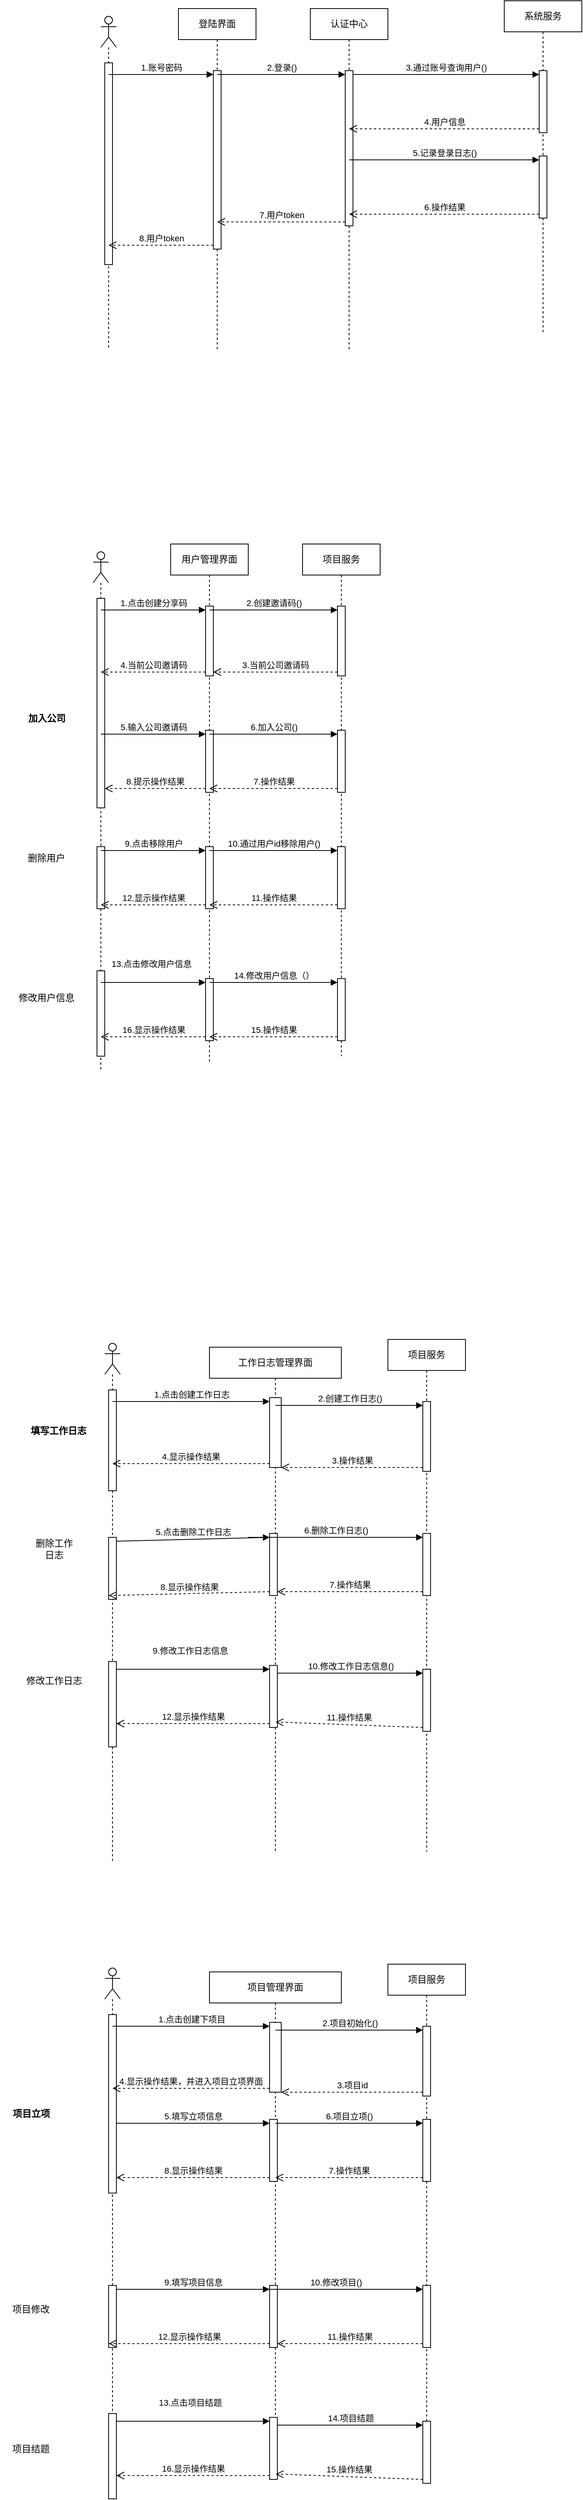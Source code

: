 <mxfile version="24.3.1" type="github">
  <diagram name="第 1 页" id="hWm7bn4nWK7PqsiItRpV">
    <mxGraphModel dx="1297" dy="517" grid="1" gridSize="10" guides="1" tooltips="1" connect="1" arrows="1" fold="1" page="1" pageScale="1" pageWidth="827" pageHeight="1169" math="0" shadow="0">
      <root>
        <mxCell id="0" />
        <mxCell id="1" parent="0" />
        <mxCell id="iL1GLhRfAzY-OjbQRfXD-1" value="" style="shape=umlLifeline;perimeter=lifelinePerimeter;whiteSpace=wrap;html=1;container=1;dropTarget=0;collapsible=0;recursiveResize=0;outlineConnect=0;portConstraint=eastwest;newEdgeStyle={&quot;curved&quot;:0,&quot;rounded&quot;:0};participant=umlActor;" vertex="1" parent="1">
          <mxGeometry x="60" y="120" width="20" height="430" as="geometry" />
        </mxCell>
        <mxCell id="iL1GLhRfAzY-OjbQRfXD-6" value="" style="html=1;points=[[0,0,0,0,5],[0,1,0,0,-5],[1,0,0,0,5],[1,1,0,0,-5]];perimeter=orthogonalPerimeter;outlineConnect=0;targetShapes=umlLifeline;portConstraint=eastwest;newEdgeStyle={&quot;curved&quot;:0,&quot;rounded&quot;:0};" vertex="1" parent="iL1GLhRfAzY-OjbQRfXD-1">
          <mxGeometry x="5" y="60" width="10" height="260" as="geometry" />
        </mxCell>
        <mxCell id="iL1GLhRfAzY-OjbQRfXD-4" value="认证中心" style="shape=umlLifeline;perimeter=lifelinePerimeter;whiteSpace=wrap;html=1;container=1;dropTarget=0;collapsible=0;recursiveResize=0;outlineConnect=0;portConstraint=eastwest;newEdgeStyle={&quot;curved&quot;:0,&quot;rounded&quot;:0};" vertex="1" parent="1">
          <mxGeometry x="330" y="110" width="100" height="440" as="geometry" />
        </mxCell>
        <mxCell id="iL1GLhRfAzY-OjbQRfXD-17" value="" style="html=1;points=[[0,0,0,0,5],[0,1,0,0,-5],[1,0,0,0,5],[1,1,0,0,-5]];perimeter=orthogonalPerimeter;outlineConnect=0;targetShapes=umlLifeline;portConstraint=eastwest;newEdgeStyle={&quot;curved&quot;:0,&quot;rounded&quot;:0};" vertex="1" parent="iL1GLhRfAzY-OjbQRfXD-4">
          <mxGeometry x="45" y="80" width="10" height="200" as="geometry" />
        </mxCell>
        <mxCell id="iL1GLhRfAzY-OjbQRfXD-5" value="系统服务" style="shape=umlLifeline;perimeter=lifelinePerimeter;whiteSpace=wrap;html=1;container=1;dropTarget=0;collapsible=0;recursiveResize=0;outlineConnect=0;portConstraint=eastwest;newEdgeStyle={&quot;curved&quot;:0,&quot;rounded&quot;:0};" vertex="1" parent="1">
          <mxGeometry x="580" y="100" width="100" height="430" as="geometry" />
        </mxCell>
        <mxCell id="iL1GLhRfAzY-OjbQRfXD-10" value="" style="html=1;points=[[0,0,0,0,5],[0,1,0,0,-5],[1,0,0,0,5],[1,1,0,0,-5]];perimeter=orthogonalPerimeter;outlineConnect=0;targetShapes=umlLifeline;portConstraint=eastwest;newEdgeStyle={&quot;curved&quot;:0,&quot;rounded&quot;:0};" vertex="1" parent="iL1GLhRfAzY-OjbQRfXD-5">
          <mxGeometry x="45" y="90" width="10" height="80" as="geometry" />
        </mxCell>
        <mxCell id="iL1GLhRfAzY-OjbQRfXD-20" value="" style="html=1;points=[[0,0,0,0,5],[0,1,0,0,-5],[1,0,0,0,5],[1,1,0,0,-5]];perimeter=orthogonalPerimeter;outlineConnect=0;targetShapes=umlLifeline;portConstraint=eastwest;newEdgeStyle={&quot;curved&quot;:0,&quot;rounded&quot;:0};" vertex="1" parent="iL1GLhRfAzY-OjbQRfXD-5">
          <mxGeometry x="45" y="200" width="10" height="80" as="geometry" />
        </mxCell>
        <mxCell id="iL1GLhRfAzY-OjbQRfXD-11" value="3.通过账号查询用户()" style="html=1;verticalAlign=bottom;endArrow=block;curved=0;rounded=0;entryX=0;entryY=0;entryDx=0;entryDy=5;" edge="1" target="iL1GLhRfAzY-OjbQRfXD-10" parent="1">
          <mxGeometry relative="1" as="geometry">
            <mxPoint x="385" y="195" as="sourcePoint" />
          </mxGeometry>
        </mxCell>
        <mxCell id="iL1GLhRfAzY-OjbQRfXD-12" value="4.用户信息" style="html=1;verticalAlign=bottom;endArrow=open;dashed=1;endSize=8;curved=0;rounded=0;exitX=0;exitY=1;exitDx=0;exitDy=-5;" edge="1" source="iL1GLhRfAzY-OjbQRfXD-10" parent="1" target="iL1GLhRfAzY-OjbQRfXD-4">
          <mxGeometry relative="1" as="geometry">
            <mxPoint x="555" y="255" as="targetPoint" />
          </mxGeometry>
        </mxCell>
        <mxCell id="iL1GLhRfAzY-OjbQRfXD-13" value="登陆界面" style="shape=umlLifeline;perimeter=lifelinePerimeter;whiteSpace=wrap;html=1;container=1;dropTarget=0;collapsible=0;recursiveResize=0;outlineConnect=0;portConstraint=eastwest;newEdgeStyle={&quot;curved&quot;:0,&quot;rounded&quot;:0};" vertex="1" parent="1">
          <mxGeometry x="160" y="110" width="100" height="440" as="geometry" />
        </mxCell>
        <mxCell id="iL1GLhRfAzY-OjbQRfXD-14" value="" style="html=1;points=[[0,0,0,0,5],[0,1,0,0,-5],[1,0,0,0,5],[1,1,0,0,-5]];perimeter=orthogonalPerimeter;outlineConnect=0;targetShapes=umlLifeline;portConstraint=eastwest;newEdgeStyle={&quot;curved&quot;:0,&quot;rounded&quot;:0};" vertex="1" parent="iL1GLhRfAzY-OjbQRfXD-13">
          <mxGeometry x="45" y="80" width="10" height="230" as="geometry" />
        </mxCell>
        <mxCell id="iL1GLhRfAzY-OjbQRfXD-15" value="1.账号密码" style="html=1;verticalAlign=bottom;endArrow=block;curved=0;rounded=0;entryX=0;entryY=0;entryDx=0;entryDy=5;" edge="1" target="iL1GLhRfAzY-OjbQRfXD-14" parent="1" source="iL1GLhRfAzY-OjbQRfXD-1">
          <mxGeometry relative="1" as="geometry">
            <mxPoint x="135" y="195" as="sourcePoint" />
          </mxGeometry>
        </mxCell>
        <mxCell id="iL1GLhRfAzY-OjbQRfXD-16" value="8.用户token" style="html=1;verticalAlign=bottom;endArrow=open;dashed=1;endSize=8;curved=0;rounded=0;exitX=0;exitY=1;exitDx=0;exitDy=-5;" edge="1" source="iL1GLhRfAzY-OjbQRfXD-14" parent="1" target="iL1GLhRfAzY-OjbQRfXD-1">
          <mxGeometry relative="1" as="geometry">
            <mxPoint x="135" y="265" as="targetPoint" />
          </mxGeometry>
        </mxCell>
        <mxCell id="iL1GLhRfAzY-OjbQRfXD-18" value="2.登录()" style="html=1;verticalAlign=bottom;endArrow=block;curved=0;rounded=0;entryX=0;entryY=0;entryDx=0;entryDy=5;" edge="1" target="iL1GLhRfAzY-OjbQRfXD-17" parent="1" source="iL1GLhRfAzY-OjbQRfXD-13">
          <mxGeometry x="0.003" relative="1" as="geometry">
            <mxPoint x="305" y="195" as="sourcePoint" />
            <mxPoint as="offset" />
          </mxGeometry>
        </mxCell>
        <mxCell id="iL1GLhRfAzY-OjbQRfXD-19" value="7.用户token" style="html=1;verticalAlign=bottom;endArrow=open;dashed=1;endSize=8;curved=0;rounded=0;exitX=0;exitY=1;exitDx=0;exitDy=-5;" edge="1" source="iL1GLhRfAzY-OjbQRfXD-17" parent="1" target="iL1GLhRfAzY-OjbQRfXD-13">
          <mxGeometry relative="1" as="geometry">
            <mxPoint x="305" y="265" as="targetPoint" />
          </mxGeometry>
        </mxCell>
        <mxCell id="iL1GLhRfAzY-OjbQRfXD-21" value="5.记录登录日志()" style="html=1;verticalAlign=bottom;endArrow=block;curved=0;rounded=0;entryX=0;entryY=0;entryDx=0;entryDy=5;" edge="1" target="iL1GLhRfAzY-OjbQRfXD-20" parent="1" source="iL1GLhRfAzY-OjbQRfXD-4">
          <mxGeometry relative="1" as="geometry">
            <mxPoint x="555" y="305" as="sourcePoint" />
          </mxGeometry>
        </mxCell>
        <mxCell id="iL1GLhRfAzY-OjbQRfXD-22" value="6.操作结果" style="html=1;verticalAlign=bottom;endArrow=open;dashed=1;endSize=8;curved=0;rounded=0;exitX=0;exitY=1;exitDx=0;exitDy=-5;" edge="1" source="iL1GLhRfAzY-OjbQRfXD-20" parent="1" target="iL1GLhRfAzY-OjbQRfXD-4">
          <mxGeometry relative="1" as="geometry">
            <mxPoint x="555" y="375" as="targetPoint" />
          </mxGeometry>
        </mxCell>
        <mxCell id="iL1GLhRfAzY-OjbQRfXD-23" value="" style="shape=umlLifeline;perimeter=lifelinePerimeter;whiteSpace=wrap;html=1;container=1;dropTarget=0;collapsible=0;recursiveResize=0;outlineConnect=0;portConstraint=eastwest;newEdgeStyle={&quot;curved&quot;:0,&quot;rounded&quot;:0};participant=umlActor;" vertex="1" parent="1">
          <mxGeometry x="50" y="810" width="20" height="670" as="geometry" />
        </mxCell>
        <mxCell id="iL1GLhRfAzY-OjbQRfXD-24" value="" style="html=1;points=[[0,0,0,0,5],[0,1,0,0,-5],[1,0,0,0,5],[1,1,0,0,-5]];perimeter=orthogonalPerimeter;outlineConnect=0;targetShapes=umlLifeline;portConstraint=eastwest;newEdgeStyle={&quot;curved&quot;:0,&quot;rounded&quot;:0};" vertex="1" parent="iL1GLhRfAzY-OjbQRfXD-23">
          <mxGeometry x="5" y="60" width="10" height="270" as="geometry" />
        </mxCell>
        <mxCell id="iL1GLhRfAzY-OjbQRfXD-48" value="" style="html=1;points=[[0,0,0,0,5],[0,1,0,0,-5],[1,0,0,0,5],[1,1,0,0,-5]];perimeter=orthogonalPerimeter;outlineConnect=0;targetShapes=umlLifeline;portConstraint=eastwest;newEdgeStyle={&quot;curved&quot;:0,&quot;rounded&quot;:0};" vertex="1" parent="iL1GLhRfAzY-OjbQRfXD-23">
          <mxGeometry x="5" y="380" width="10" height="80" as="geometry" />
        </mxCell>
        <mxCell id="iL1GLhRfAzY-OjbQRfXD-56" value="" style="html=1;points=[[0,0,0,0,5],[0,1,0,0,-5],[1,0,0,0,5],[1,1,0,0,-5]];perimeter=orthogonalPerimeter;outlineConnect=0;targetShapes=umlLifeline;portConstraint=eastwest;newEdgeStyle={&quot;curved&quot;:0,&quot;rounded&quot;:0};" vertex="1" parent="iL1GLhRfAzY-OjbQRfXD-23">
          <mxGeometry x="5" y="540" width="10" height="110" as="geometry" />
        </mxCell>
        <mxCell id="iL1GLhRfAzY-OjbQRfXD-25" value="项目服务" style="shape=umlLifeline;perimeter=lifelinePerimeter;whiteSpace=wrap;html=1;container=1;dropTarget=0;collapsible=0;recursiveResize=0;outlineConnect=0;portConstraint=eastwest;newEdgeStyle={&quot;curved&quot;:0,&quot;rounded&quot;:0};" vertex="1" parent="1">
          <mxGeometry x="320" y="800" width="100" height="660" as="geometry" />
        </mxCell>
        <mxCell id="iL1GLhRfAzY-OjbQRfXD-26" value="" style="html=1;points=[[0,0,0,0,5],[0,1,0,0,-5],[1,0,0,0,5],[1,1,0,0,-5]];perimeter=orthogonalPerimeter;outlineConnect=0;targetShapes=umlLifeline;portConstraint=eastwest;newEdgeStyle={&quot;curved&quot;:0,&quot;rounded&quot;:0};" vertex="1" parent="iL1GLhRfAzY-OjbQRfXD-25">
          <mxGeometry x="45" y="80" width="10" height="90" as="geometry" />
        </mxCell>
        <mxCell id="iL1GLhRfAzY-OjbQRfXD-43" value="" style="html=1;points=[[0,0,0,0,5],[0,1,0,0,-5],[1,0,0,0,5],[1,1,0,0,-5]];perimeter=orthogonalPerimeter;outlineConnect=0;targetShapes=umlLifeline;portConstraint=eastwest;newEdgeStyle={&quot;curved&quot;:0,&quot;rounded&quot;:0};" vertex="1" parent="iL1GLhRfAzY-OjbQRfXD-25">
          <mxGeometry x="45" y="240" width="10" height="80" as="geometry" />
        </mxCell>
        <mxCell id="iL1GLhRfAzY-OjbQRfXD-52" value="" style="html=1;points=[[0,0,0,0,5],[0,1,0,0,-5],[1,0,0,0,5],[1,1,0,0,-5]];perimeter=orthogonalPerimeter;outlineConnect=0;targetShapes=umlLifeline;portConstraint=eastwest;newEdgeStyle={&quot;curved&quot;:0,&quot;rounded&quot;:0};" vertex="1" parent="iL1GLhRfAzY-OjbQRfXD-25">
          <mxGeometry x="45" y="390" width="10" height="80" as="geometry" />
        </mxCell>
        <mxCell id="iL1GLhRfAzY-OjbQRfXD-63" value="" style="html=1;points=[[0,0,0,0,5],[0,1,0,0,-5],[1,0,0,0,5],[1,1,0,0,-5]];perimeter=orthogonalPerimeter;outlineConnect=0;targetShapes=umlLifeline;portConstraint=eastwest;newEdgeStyle={&quot;curved&quot;:0,&quot;rounded&quot;:0};" vertex="1" parent="iL1GLhRfAzY-OjbQRfXD-25">
          <mxGeometry x="45" y="560" width="10" height="80" as="geometry" />
        </mxCell>
        <mxCell id="iL1GLhRfAzY-OjbQRfXD-32" value="用户管理界面" style="shape=umlLifeline;perimeter=lifelinePerimeter;whiteSpace=wrap;html=1;container=1;dropTarget=0;collapsible=0;recursiveResize=0;outlineConnect=0;portConstraint=eastwest;newEdgeStyle={&quot;curved&quot;:0,&quot;rounded&quot;:0};" vertex="1" parent="1">
          <mxGeometry x="150" y="800" width="100" height="670" as="geometry" />
        </mxCell>
        <mxCell id="iL1GLhRfAzY-OjbQRfXD-33" value="" style="html=1;points=[[0,0,0,0,5],[0,1,0,0,-5],[1,0,0,0,5],[1,1,0,0,-5]];perimeter=orthogonalPerimeter;outlineConnect=0;targetShapes=umlLifeline;portConstraint=eastwest;newEdgeStyle={&quot;curved&quot;:0,&quot;rounded&quot;:0};" vertex="1" parent="iL1GLhRfAzY-OjbQRfXD-32">
          <mxGeometry x="45" y="80" width="10" height="90" as="geometry" />
        </mxCell>
        <mxCell id="iL1GLhRfAzY-OjbQRfXD-40" value="" style="html=1;points=[[0,0,0,0,5],[0,1,0,0,-5],[1,0,0,0,5],[1,1,0,0,-5]];perimeter=orthogonalPerimeter;outlineConnect=0;targetShapes=umlLifeline;portConstraint=eastwest;newEdgeStyle={&quot;curved&quot;:0,&quot;rounded&quot;:0};" vertex="1" parent="iL1GLhRfAzY-OjbQRfXD-32">
          <mxGeometry x="45" y="240" width="10" height="80" as="geometry" />
        </mxCell>
        <mxCell id="iL1GLhRfAzY-OjbQRfXD-49" value="" style="html=1;points=[[0,0,0,0,5],[0,1,0,0,-5],[1,0,0,0,5],[1,1,0,0,-5]];perimeter=orthogonalPerimeter;outlineConnect=0;targetShapes=umlLifeline;portConstraint=eastwest;newEdgeStyle={&quot;curved&quot;:0,&quot;rounded&quot;:0};" vertex="1" parent="iL1GLhRfAzY-OjbQRfXD-32">
          <mxGeometry x="45" y="390" width="10" height="80" as="geometry" />
        </mxCell>
        <mxCell id="iL1GLhRfAzY-OjbQRfXD-60" value="" style="html=1;points=[[0,0,0,0,5],[0,1,0,0,-5],[1,0,0,0,5],[1,1,0,0,-5]];perimeter=orthogonalPerimeter;outlineConnect=0;targetShapes=umlLifeline;portConstraint=eastwest;newEdgeStyle={&quot;curved&quot;:0,&quot;rounded&quot;:0};" vertex="1" parent="iL1GLhRfAzY-OjbQRfXD-32">
          <mxGeometry x="45" y="560" width="10" height="80" as="geometry" />
        </mxCell>
        <mxCell id="iL1GLhRfAzY-OjbQRfXD-61" value="13.点击修改用户信息" style="html=1;verticalAlign=bottom;endArrow=block;curved=0;rounded=0;entryX=0;entryY=0;entryDx=0;entryDy=5;" edge="1" target="iL1GLhRfAzY-OjbQRfXD-60" parent="iL1GLhRfAzY-OjbQRfXD-32">
          <mxGeometry x="0.3" y="15" relative="1" as="geometry">
            <mxPoint x="-25" y="565" as="sourcePoint" />
            <Array as="points">
              <mxPoint x="-90" y="565" />
            </Array>
            <mxPoint as="offset" />
          </mxGeometry>
        </mxCell>
        <mxCell id="iL1GLhRfAzY-OjbQRfXD-34" value="1.点击创建分享码" style="html=1;verticalAlign=bottom;endArrow=block;curved=0;rounded=0;entryX=0;entryY=0;entryDx=0;entryDy=5;" edge="1" parent="1" source="iL1GLhRfAzY-OjbQRfXD-23" target="iL1GLhRfAzY-OjbQRfXD-33">
          <mxGeometry relative="1" as="geometry">
            <mxPoint x="125" y="885" as="sourcePoint" />
          </mxGeometry>
        </mxCell>
        <mxCell id="iL1GLhRfAzY-OjbQRfXD-35" value="4.当前公司邀请码" style="html=1;verticalAlign=bottom;endArrow=open;dashed=1;endSize=8;curved=0;rounded=0;exitX=0;exitY=1;exitDx=0;exitDy=-5;" edge="1" parent="1" source="iL1GLhRfAzY-OjbQRfXD-33" target="iL1GLhRfAzY-OjbQRfXD-23">
          <mxGeometry relative="1" as="geometry">
            <mxPoint x="125" y="955" as="targetPoint" />
          </mxGeometry>
        </mxCell>
        <mxCell id="iL1GLhRfAzY-OjbQRfXD-36" value="2.创建邀请码()" style="html=1;verticalAlign=bottom;endArrow=block;curved=0;rounded=0;entryX=0;entryY=0;entryDx=0;entryDy=5;" edge="1" parent="1" source="iL1GLhRfAzY-OjbQRfXD-32" target="iL1GLhRfAzY-OjbQRfXD-26">
          <mxGeometry x="0.003" relative="1" as="geometry">
            <mxPoint x="295" y="885" as="sourcePoint" />
            <mxPoint as="offset" />
          </mxGeometry>
        </mxCell>
        <mxCell id="iL1GLhRfAzY-OjbQRfXD-37" value="3.当前公司邀请码" style="html=1;verticalAlign=bottom;endArrow=open;dashed=1;endSize=8;curved=0;rounded=0;exitX=0;exitY=1;exitDx=0;exitDy=-5;" edge="1" parent="1" source="iL1GLhRfAzY-OjbQRfXD-26" target="iL1GLhRfAzY-OjbQRfXD-33">
          <mxGeometry relative="1" as="geometry">
            <mxPoint x="295" y="955" as="targetPoint" />
            <Array as="points" />
          </mxGeometry>
        </mxCell>
        <mxCell id="iL1GLhRfAzY-OjbQRfXD-41" value="5.输入公司邀请码" style="html=1;verticalAlign=bottom;endArrow=block;curved=0;rounded=0;entryX=0;entryY=0;entryDx=0;entryDy=5;" edge="1" target="iL1GLhRfAzY-OjbQRfXD-40" parent="1" source="iL1GLhRfAzY-OjbQRfXD-23">
          <mxGeometry relative="1" as="geometry">
            <mxPoint x="125" y="1045" as="sourcePoint" />
          </mxGeometry>
        </mxCell>
        <mxCell id="iL1GLhRfAzY-OjbQRfXD-42" value="8.提示操作结果" style="html=1;verticalAlign=bottom;endArrow=open;dashed=1;endSize=8;curved=0;rounded=0;exitX=0;exitY=1;exitDx=0;exitDy=-5;" edge="1" source="iL1GLhRfAzY-OjbQRfXD-40" parent="1" target="iL1GLhRfAzY-OjbQRfXD-24">
          <mxGeometry relative="1" as="geometry">
            <mxPoint x="125" y="1115" as="targetPoint" />
          </mxGeometry>
        </mxCell>
        <mxCell id="iL1GLhRfAzY-OjbQRfXD-44" value="6.加入公司()" style="html=1;verticalAlign=bottom;endArrow=block;curved=0;rounded=0;entryX=0;entryY=0;entryDx=0;entryDy=5;" edge="1" target="iL1GLhRfAzY-OjbQRfXD-43" parent="1" source="iL1GLhRfAzY-OjbQRfXD-32">
          <mxGeometry relative="1" as="geometry">
            <mxPoint x="295" y="1045" as="sourcePoint" />
          </mxGeometry>
        </mxCell>
        <mxCell id="iL1GLhRfAzY-OjbQRfXD-45" value="7.操作结果" style="html=1;verticalAlign=bottom;endArrow=open;dashed=1;endSize=8;curved=0;rounded=0;exitX=0;exitY=1;exitDx=0;exitDy=-5;" edge="1" source="iL1GLhRfAzY-OjbQRfXD-43" parent="1" target="iL1GLhRfAzY-OjbQRfXD-32">
          <mxGeometry x="0.003" relative="1" as="geometry">
            <mxPoint x="295" y="1115" as="targetPoint" />
            <mxPoint as="offset" />
          </mxGeometry>
        </mxCell>
        <mxCell id="iL1GLhRfAzY-OjbQRfXD-46" value="加入公司" style="text;align=center;fontStyle=1;verticalAlign=middle;spacingLeft=3;spacingRight=3;strokeColor=none;rotatable=0;points=[[0,0.5],[1,0.5]];portConstraint=eastwest;html=1;" vertex="1" parent="1">
          <mxGeometry x="-50" y="1012" width="80" height="26" as="geometry" />
        </mxCell>
        <mxCell id="iL1GLhRfAzY-OjbQRfXD-47" value="删除用户" style="text;html=1;align=center;verticalAlign=middle;whiteSpace=wrap;rounded=0;" vertex="1" parent="1">
          <mxGeometry x="-40" y="1190" width="60" height="30" as="geometry" />
        </mxCell>
        <mxCell id="iL1GLhRfAzY-OjbQRfXD-50" value="9.点击移除用户" style="html=1;verticalAlign=bottom;endArrow=block;curved=0;rounded=0;entryX=0;entryY=0;entryDx=0;entryDy=5;" edge="1" target="iL1GLhRfAzY-OjbQRfXD-49" parent="1" source="iL1GLhRfAzY-OjbQRfXD-23">
          <mxGeometry relative="1" as="geometry">
            <mxPoint x="125" y="1195" as="sourcePoint" />
          </mxGeometry>
        </mxCell>
        <mxCell id="iL1GLhRfAzY-OjbQRfXD-51" value="12.显示操作结果" style="html=1;verticalAlign=bottom;endArrow=open;dashed=1;endSize=8;curved=0;rounded=0;exitX=0;exitY=1;exitDx=0;exitDy=-5;" edge="1" source="iL1GLhRfAzY-OjbQRfXD-49" parent="1" target="iL1GLhRfAzY-OjbQRfXD-23">
          <mxGeometry relative="1" as="geometry">
            <mxPoint x="125" y="1265" as="targetPoint" />
          </mxGeometry>
        </mxCell>
        <mxCell id="iL1GLhRfAzY-OjbQRfXD-53" value="10.通过用户id移除用户()" style="html=1;verticalAlign=bottom;endArrow=block;curved=0;rounded=0;entryX=0;entryY=0;entryDx=0;entryDy=5;" edge="1" target="iL1GLhRfAzY-OjbQRfXD-52" parent="1" source="iL1GLhRfAzY-OjbQRfXD-32">
          <mxGeometry relative="1" as="geometry">
            <mxPoint x="295" y="1195" as="sourcePoint" />
          </mxGeometry>
        </mxCell>
        <mxCell id="iL1GLhRfAzY-OjbQRfXD-54" value="11.操作结果" style="html=1;verticalAlign=bottom;endArrow=open;dashed=1;endSize=8;curved=0;rounded=0;exitX=0;exitY=1;exitDx=0;exitDy=-5;" edge="1" source="iL1GLhRfAzY-OjbQRfXD-52" parent="1" target="iL1GLhRfAzY-OjbQRfXD-32">
          <mxGeometry relative="1" as="geometry">
            <mxPoint x="295" y="1265" as="targetPoint" />
          </mxGeometry>
        </mxCell>
        <mxCell id="iL1GLhRfAzY-OjbQRfXD-55" value="修改用户信息" style="text;html=1;align=center;verticalAlign=middle;whiteSpace=wrap;rounded=0;" vertex="1" parent="1">
          <mxGeometry x="-50" y="1370" width="80" height="30" as="geometry" />
        </mxCell>
        <mxCell id="iL1GLhRfAzY-OjbQRfXD-62" value="16.显示操作结果" style="html=1;verticalAlign=bottom;endArrow=open;dashed=1;endSize=8;curved=0;rounded=0;exitX=0;exitY=1;exitDx=0;exitDy=-5;" edge="1" source="iL1GLhRfAzY-OjbQRfXD-60" parent="1" target="iL1GLhRfAzY-OjbQRfXD-23">
          <mxGeometry relative="1" as="geometry">
            <mxPoint x="125" y="1435" as="targetPoint" />
          </mxGeometry>
        </mxCell>
        <mxCell id="iL1GLhRfAzY-OjbQRfXD-64" value="14.修改用户信息（）" style="html=1;verticalAlign=bottom;endArrow=block;curved=0;rounded=0;entryX=0;entryY=0;entryDx=0;entryDy=5;" edge="1" target="iL1GLhRfAzY-OjbQRfXD-63" parent="1" source="iL1GLhRfAzY-OjbQRfXD-32">
          <mxGeometry x="0.003" relative="1" as="geometry">
            <mxPoint x="295" y="1365" as="sourcePoint" />
            <mxPoint as="offset" />
          </mxGeometry>
        </mxCell>
        <mxCell id="iL1GLhRfAzY-OjbQRfXD-65" value="15.操作结果" style="html=1;verticalAlign=bottom;endArrow=open;dashed=1;endSize=8;curved=0;rounded=0;exitX=0;exitY=1;exitDx=0;exitDy=-5;" edge="1" source="iL1GLhRfAzY-OjbQRfXD-63" parent="1" target="iL1GLhRfAzY-OjbQRfXD-32">
          <mxGeometry relative="1" as="geometry">
            <mxPoint x="295" y="1435" as="targetPoint" />
          </mxGeometry>
        </mxCell>
        <mxCell id="iL1GLhRfAzY-OjbQRfXD-66" value="" style="shape=umlLifeline;perimeter=lifelinePerimeter;whiteSpace=wrap;html=1;container=1;dropTarget=0;collapsible=0;recursiveResize=0;outlineConnect=0;portConstraint=eastwest;newEdgeStyle={&quot;curved&quot;:0,&quot;rounded&quot;:0};participant=umlActor;" vertex="1" parent="1">
          <mxGeometry x="65" y="1830" width="20" height="670" as="geometry" />
        </mxCell>
        <mxCell id="iL1GLhRfAzY-OjbQRfXD-67" value="" style="html=1;points=[[0,0,0,0,5],[0,1,0,0,-5],[1,0,0,0,5],[1,1,0,0,-5]];perimeter=orthogonalPerimeter;outlineConnect=0;targetShapes=umlLifeline;portConstraint=eastwest;newEdgeStyle={&quot;curved&quot;:0,&quot;rounded&quot;:0};" vertex="1" parent="iL1GLhRfAzY-OjbQRfXD-66">
          <mxGeometry x="5" y="60" width="10" height="130" as="geometry" />
        </mxCell>
        <mxCell id="iL1GLhRfAzY-OjbQRfXD-68" value="" style="html=1;points=[[0,0,0,0,5],[0,1,0,0,-5],[1,0,0,0,5],[1,1,0,0,-5]];perimeter=orthogonalPerimeter;outlineConnect=0;targetShapes=umlLifeline;portConstraint=eastwest;newEdgeStyle={&quot;curved&quot;:0,&quot;rounded&quot;:0};" vertex="1" parent="iL1GLhRfAzY-OjbQRfXD-66">
          <mxGeometry x="5" y="250" width="10" height="80" as="geometry" />
        </mxCell>
        <mxCell id="iL1GLhRfAzY-OjbQRfXD-69" value="" style="html=1;points=[[0,0,0,0,5],[0,1,0,0,-5],[1,0,0,0,5],[1,1,0,0,-5]];perimeter=orthogonalPerimeter;outlineConnect=0;targetShapes=umlLifeline;portConstraint=eastwest;newEdgeStyle={&quot;curved&quot;:0,&quot;rounded&quot;:0};" vertex="1" parent="iL1GLhRfAzY-OjbQRfXD-66">
          <mxGeometry x="5" y="410" width="10" height="110" as="geometry" />
        </mxCell>
        <mxCell id="iL1GLhRfAzY-OjbQRfXD-70" value="项目服务" style="shape=umlLifeline;perimeter=lifelinePerimeter;whiteSpace=wrap;html=1;container=1;dropTarget=0;collapsible=0;recursiveResize=0;outlineConnect=0;portConstraint=eastwest;newEdgeStyle={&quot;curved&quot;:0,&quot;rounded&quot;:0};" vertex="1" parent="1">
          <mxGeometry x="430" y="1825" width="100" height="660" as="geometry" />
        </mxCell>
        <mxCell id="iL1GLhRfAzY-OjbQRfXD-71" value="" style="html=1;points=[[0,0,0,0,5],[0,1,0,0,-5],[1,0,0,0,5],[1,1,0,0,-5]];perimeter=orthogonalPerimeter;outlineConnect=0;targetShapes=umlLifeline;portConstraint=eastwest;newEdgeStyle={&quot;curved&quot;:0,&quot;rounded&quot;:0};" vertex="1" parent="iL1GLhRfAzY-OjbQRfXD-70">
          <mxGeometry x="45" y="80" width="10" height="90" as="geometry" />
        </mxCell>
        <mxCell id="iL1GLhRfAzY-OjbQRfXD-73" value="" style="html=1;points=[[0,0,0,0,5],[0,1,0,0,-5],[1,0,0,0,5],[1,1,0,0,-5]];perimeter=orthogonalPerimeter;outlineConnect=0;targetShapes=umlLifeline;portConstraint=eastwest;newEdgeStyle={&quot;curved&quot;:0,&quot;rounded&quot;:0};" vertex="1" parent="iL1GLhRfAzY-OjbQRfXD-70">
          <mxGeometry x="45" y="250" width="10" height="80" as="geometry" />
        </mxCell>
        <mxCell id="iL1GLhRfAzY-OjbQRfXD-74" value="" style="html=1;points=[[0,0,0,0,5],[0,1,0,0,-5],[1,0,0,0,5],[1,1,0,0,-5]];perimeter=orthogonalPerimeter;outlineConnect=0;targetShapes=umlLifeline;portConstraint=eastwest;newEdgeStyle={&quot;curved&quot;:0,&quot;rounded&quot;:0};" vertex="1" parent="iL1GLhRfAzY-OjbQRfXD-70">
          <mxGeometry x="45" y="425" width="10" height="80" as="geometry" />
        </mxCell>
        <mxCell id="iL1GLhRfAzY-OjbQRfXD-75" value="工作日志管理界面" style="shape=umlLifeline;perimeter=lifelinePerimeter;whiteSpace=wrap;html=1;container=1;dropTarget=0;collapsible=0;recursiveResize=0;outlineConnect=0;portConstraint=eastwest;newEdgeStyle={&quot;curved&quot;:0,&quot;rounded&quot;:0};" vertex="1" parent="1">
          <mxGeometry x="200" y="1835" width="170" height="650" as="geometry" />
        </mxCell>
        <mxCell id="iL1GLhRfAzY-OjbQRfXD-76" value="" style="html=1;points=[[0,0,0,0,5],[0,1,0,0,-5],[1,0,0,0,5],[1,1,0,0,-5]];perimeter=orthogonalPerimeter;outlineConnect=0;targetShapes=umlLifeline;portConstraint=eastwest;newEdgeStyle={&quot;curved&quot;:0,&quot;rounded&quot;:0};" vertex="1" parent="iL1GLhRfAzY-OjbQRfXD-75">
          <mxGeometry x="77.5" y="65" width="15" height="90" as="geometry" />
        </mxCell>
        <mxCell id="iL1GLhRfAzY-OjbQRfXD-78" value="" style="html=1;points=[[0,0,0,0,5],[0,1,0,0,-5],[1,0,0,0,5],[1,1,0,0,-5]];perimeter=orthogonalPerimeter;outlineConnect=0;targetShapes=umlLifeline;portConstraint=eastwest;newEdgeStyle={&quot;curved&quot;:0,&quot;rounded&quot;:0};" vertex="1" parent="iL1GLhRfAzY-OjbQRfXD-75">
          <mxGeometry x="77.5" y="240" width="10" height="80" as="geometry" />
        </mxCell>
        <mxCell id="iL1GLhRfAzY-OjbQRfXD-79" value="" style="html=1;points=[[0,0,0,0,5],[0,1,0,0,-5],[1,0,0,0,5],[1,1,0,0,-5]];perimeter=orthogonalPerimeter;outlineConnect=0;targetShapes=umlLifeline;portConstraint=eastwest;newEdgeStyle={&quot;curved&quot;:0,&quot;rounded&quot;:0};" vertex="1" parent="iL1GLhRfAzY-OjbQRfXD-75">
          <mxGeometry x="77.5" y="410" width="10" height="80" as="geometry" />
        </mxCell>
        <mxCell id="iL1GLhRfAzY-OjbQRfXD-80" value="9.修改工作日志信息" style="html=1;verticalAlign=bottom;endArrow=block;curved=0;rounded=0;entryX=0;entryY=0;entryDx=0;entryDy=5;" edge="1" parent="iL1GLhRfAzY-OjbQRfXD-75" target="iL1GLhRfAzY-OjbQRfXD-79">
          <mxGeometry x="0.3" y="15" relative="1" as="geometry">
            <mxPoint x="-25" y="415" as="sourcePoint" />
            <Array as="points">
              <mxPoint x="-120" y="415" />
            </Array>
            <mxPoint as="offset" />
          </mxGeometry>
        </mxCell>
        <mxCell id="iL1GLhRfAzY-OjbQRfXD-93" value="6.删除工作日志()" style="html=1;verticalAlign=bottom;endArrow=block;curved=0;rounded=0;entryX=0;entryY=0;entryDx=0;entryDy=5;" edge="1" parent="iL1GLhRfAzY-OjbQRfXD-75" target="iL1GLhRfAzY-OjbQRfXD-73">
          <mxGeometry relative="1" as="geometry">
            <mxPoint x="49.5" y="245" as="sourcePoint" />
          </mxGeometry>
        </mxCell>
        <mxCell id="iL1GLhRfAzY-OjbQRfXD-81" value="1.点击创建工作日志" style="html=1;verticalAlign=bottom;endArrow=block;curved=0;rounded=0;entryX=0;entryY=0;entryDx=0;entryDy=5;" edge="1" parent="1" source="iL1GLhRfAzY-OjbQRfXD-66" target="iL1GLhRfAzY-OjbQRfXD-76">
          <mxGeometry relative="1" as="geometry">
            <mxPoint x="140" y="1905" as="sourcePoint" />
          </mxGeometry>
        </mxCell>
        <mxCell id="iL1GLhRfAzY-OjbQRfXD-82" value="4.显示操作结果" style="html=1;verticalAlign=bottom;endArrow=open;dashed=1;endSize=8;curved=0;rounded=0;exitX=0;exitY=1;exitDx=0;exitDy=-5;" edge="1" parent="1" source="iL1GLhRfAzY-OjbQRfXD-76" target="iL1GLhRfAzY-OjbQRfXD-66">
          <mxGeometry relative="1" as="geometry">
            <mxPoint x="140" y="1975" as="targetPoint" />
          </mxGeometry>
        </mxCell>
        <mxCell id="iL1GLhRfAzY-OjbQRfXD-83" value="2.创建工作日志()" style="html=1;verticalAlign=bottom;endArrow=block;curved=0;rounded=0;entryX=0;entryY=0;entryDx=0;entryDy=5;" edge="1" parent="1" source="iL1GLhRfAzY-OjbQRfXD-75" target="iL1GLhRfAzY-OjbQRfXD-71">
          <mxGeometry x="0.003" relative="1" as="geometry">
            <mxPoint x="310" y="1905" as="sourcePoint" />
            <mxPoint as="offset" />
          </mxGeometry>
        </mxCell>
        <mxCell id="iL1GLhRfAzY-OjbQRfXD-84" value="3.操作结果" style="html=1;verticalAlign=bottom;endArrow=open;dashed=1;endSize=8;curved=0;rounded=0;exitX=0;exitY=1;exitDx=0;exitDy=-5;" edge="1" parent="1" source="iL1GLhRfAzY-OjbQRfXD-71" target="iL1GLhRfAzY-OjbQRfXD-76">
          <mxGeometry relative="1" as="geometry">
            <mxPoint x="310" y="1975" as="targetPoint" />
            <Array as="points" />
          </mxGeometry>
        </mxCell>
        <mxCell id="iL1GLhRfAzY-OjbQRfXD-89" value="填写工作日志" style="text;align=center;fontStyle=1;verticalAlign=middle;spacingLeft=3;spacingRight=3;strokeColor=none;rotatable=0;points=[[0,0.5],[1,0.5]];portConstraint=eastwest;html=1;" vertex="1" parent="1">
          <mxGeometry x="-35" y="1930" width="80" height="26" as="geometry" />
        </mxCell>
        <mxCell id="iL1GLhRfAzY-OjbQRfXD-94" value="7.操作结果" style="html=1;verticalAlign=bottom;endArrow=open;dashed=1;endSize=8;curved=0;rounded=0;exitX=0;exitY=1;exitDx=0;exitDy=-5;entryX=1;entryY=1;entryDx=0;entryDy=-5;entryPerimeter=0;" edge="1" parent="1" source="iL1GLhRfAzY-OjbQRfXD-73" target="iL1GLhRfAzY-OjbQRfXD-78">
          <mxGeometry relative="1" as="geometry">
            <mxPoint x="249.5" y="2155" as="targetPoint" />
          </mxGeometry>
        </mxCell>
        <mxCell id="iL1GLhRfAzY-OjbQRfXD-97" value="10.修改工作日志信息()" style="html=1;verticalAlign=bottom;endArrow=block;curved=0;rounded=0;entryX=0;entryY=0;entryDx=0;entryDy=5;" edge="1" parent="1" source="iL1GLhRfAzY-OjbQRfXD-79" target="iL1GLhRfAzY-OjbQRfXD-74">
          <mxGeometry relative="1" as="geometry">
            <mxPoint x="249.5" y="2255" as="sourcePoint" />
          </mxGeometry>
        </mxCell>
        <mxCell id="iL1GLhRfAzY-OjbQRfXD-98" value="11.操作结果" style="html=1;verticalAlign=bottom;endArrow=open;dashed=1;endSize=8;curved=0;rounded=0;exitX=0;exitY=1;exitDx=0;exitDy=-5;entryX=0.502;entryY=0.743;entryDx=0;entryDy=0;entryPerimeter=0;" edge="1" parent="1" source="iL1GLhRfAzY-OjbQRfXD-74" target="iL1GLhRfAzY-OjbQRfXD-75">
          <mxGeometry relative="1" as="geometry">
            <mxPoint x="249.5" y="2325" as="targetPoint" />
          </mxGeometry>
        </mxCell>
        <mxCell id="iL1GLhRfAzY-OjbQRfXD-92" value="8.显示操作结果" style="html=1;verticalAlign=bottom;endArrow=open;dashed=1;endSize=8;curved=0;rounded=0;exitX=0;exitY=1;exitDx=0;exitDy=-5;entryX=0;entryY=1;entryDx=0;entryDy=-5;entryPerimeter=0;" edge="1" parent="1" source="iL1GLhRfAzY-OjbQRfXD-78" target="iL1GLhRfAzY-OjbQRfXD-68">
          <mxGeometry relative="1" as="geometry">
            <mxPoint x="109.5" y="2155" as="targetPoint" />
          </mxGeometry>
        </mxCell>
        <mxCell id="iL1GLhRfAzY-OjbQRfXD-91" value="5.点击删除工作日志" style="html=1;verticalAlign=bottom;endArrow=block;curved=0;rounded=0;entryX=0;entryY=0;entryDx=0;entryDy=5;exitX=1;exitY=0;exitDx=0;exitDy=5;exitPerimeter=0;" edge="1" parent="1" source="iL1GLhRfAzY-OjbQRfXD-68" target="iL1GLhRfAzY-OjbQRfXD-78">
          <mxGeometry relative="1" as="geometry">
            <mxPoint x="109.5" y="2085" as="sourcePoint" />
          </mxGeometry>
        </mxCell>
        <mxCell id="iL1GLhRfAzY-OjbQRfXD-96" value="12.显示操作结果" style="html=1;verticalAlign=bottom;endArrow=open;dashed=1;endSize=8;curved=0;rounded=0;exitX=0;exitY=1;exitDx=0;exitDy=-5;" edge="1" parent="1" source="iL1GLhRfAzY-OjbQRfXD-79" target="iL1GLhRfAzY-OjbQRfXD-69">
          <mxGeometry relative="1" as="geometry">
            <mxPoint x="109.5" y="2325" as="targetPoint" />
          </mxGeometry>
        </mxCell>
        <mxCell id="iL1GLhRfAzY-OjbQRfXD-95" value="修改工作日志" style="text;html=1;align=center;verticalAlign=middle;whiteSpace=wrap;rounded=0;" vertex="1" parent="1">
          <mxGeometry x="-40" y="2250" width="80" height="30" as="geometry" />
        </mxCell>
        <mxCell id="iL1GLhRfAzY-OjbQRfXD-90" value="删除工作日志" style="text;html=1;align=center;verticalAlign=middle;whiteSpace=wrap;rounded=0;" vertex="1" parent="1">
          <mxGeometry x="-30" y="2080" width="60" height="30" as="geometry" />
        </mxCell>
        <mxCell id="iL1GLhRfAzY-OjbQRfXD-101" value="" style="shape=umlLifeline;perimeter=lifelinePerimeter;whiteSpace=wrap;html=1;container=1;dropTarget=0;collapsible=0;recursiveResize=0;outlineConnect=0;portConstraint=eastwest;newEdgeStyle={&quot;curved&quot;:0,&quot;rounded&quot;:0};participant=umlActor;" vertex="1" parent="1">
          <mxGeometry x="65" y="2635" width="20" height="670" as="geometry" />
        </mxCell>
        <mxCell id="iL1GLhRfAzY-OjbQRfXD-102" value="" style="html=1;points=[[0,0,0,0,5],[0,1,0,0,-5],[1,0,0,0,5],[1,1,0,0,-5]];perimeter=orthogonalPerimeter;outlineConnect=0;targetShapes=umlLifeline;portConstraint=eastwest;newEdgeStyle={&quot;curved&quot;:0,&quot;rounded&quot;:0};" vertex="1" parent="iL1GLhRfAzY-OjbQRfXD-101">
          <mxGeometry x="5" y="60" width="10" height="230" as="geometry" />
        </mxCell>
        <mxCell id="iL1GLhRfAzY-OjbQRfXD-103" value="" style="html=1;points=[[0,0,0,0,5],[0,1,0,0,-5],[1,0,0,0,5],[1,1,0,0,-5]];perimeter=orthogonalPerimeter;outlineConnect=0;targetShapes=umlLifeline;portConstraint=eastwest;newEdgeStyle={&quot;curved&quot;:0,&quot;rounded&quot;:0};" vertex="1" parent="iL1GLhRfAzY-OjbQRfXD-101">
          <mxGeometry x="5" y="409" width="10" height="80" as="geometry" />
        </mxCell>
        <mxCell id="iL1GLhRfAzY-OjbQRfXD-104" value="" style="html=1;points=[[0,0,0,0,5],[0,1,0,0,-5],[1,0,0,0,5],[1,1,0,0,-5]];perimeter=orthogonalPerimeter;outlineConnect=0;targetShapes=umlLifeline;portConstraint=eastwest;newEdgeStyle={&quot;curved&quot;:0,&quot;rounded&quot;:0};" vertex="1" parent="iL1GLhRfAzY-OjbQRfXD-101">
          <mxGeometry x="5" y="574" width="10" height="110" as="geometry" />
        </mxCell>
        <mxCell id="iL1GLhRfAzY-OjbQRfXD-105" value="项目服务" style="shape=umlLifeline;perimeter=lifelinePerimeter;whiteSpace=wrap;html=1;container=1;dropTarget=0;collapsible=0;recursiveResize=0;outlineConnect=0;portConstraint=eastwest;newEdgeStyle={&quot;curved&quot;:0,&quot;rounded&quot;:0};" vertex="1" parent="1">
          <mxGeometry x="430" y="2630" width="100" height="660" as="geometry" />
        </mxCell>
        <mxCell id="iL1GLhRfAzY-OjbQRfXD-106" value="" style="html=1;points=[[0,0,0,0,5],[0,1,0,0,-5],[1,0,0,0,5],[1,1,0,0,-5]];perimeter=orthogonalPerimeter;outlineConnect=0;targetShapes=umlLifeline;portConstraint=eastwest;newEdgeStyle={&quot;curved&quot;:0,&quot;rounded&quot;:0};" vertex="1" parent="iL1GLhRfAzY-OjbQRfXD-105">
          <mxGeometry x="45" y="80" width="10" height="90" as="geometry" />
        </mxCell>
        <mxCell id="iL1GLhRfAzY-OjbQRfXD-107" value="" style="html=1;points=[[0,0,0,0,5],[0,1,0,0,-5],[1,0,0,0,5],[1,1,0,0,-5]];perimeter=orthogonalPerimeter;outlineConnect=0;targetShapes=umlLifeline;portConstraint=eastwest;newEdgeStyle={&quot;curved&quot;:0,&quot;rounded&quot;:0};" vertex="1" parent="iL1GLhRfAzY-OjbQRfXD-105">
          <mxGeometry x="45" y="414" width="10" height="80" as="geometry" />
        </mxCell>
        <mxCell id="iL1GLhRfAzY-OjbQRfXD-108" value="" style="html=1;points=[[0,0,0,0,5],[0,1,0,0,-5],[1,0,0,0,5],[1,1,0,0,-5]];perimeter=orthogonalPerimeter;outlineConnect=0;targetShapes=umlLifeline;portConstraint=eastwest;newEdgeStyle={&quot;curved&quot;:0,&quot;rounded&quot;:0};" vertex="1" parent="iL1GLhRfAzY-OjbQRfXD-105">
          <mxGeometry x="45" y="589" width="10" height="80" as="geometry" />
        </mxCell>
        <mxCell id="iL1GLhRfAzY-OjbQRfXD-131" value="" style="html=1;points=[[0,0,0,0,5],[0,1,0,0,-5],[1,0,0,0,5],[1,1,0,0,-5]];perimeter=orthogonalPerimeter;outlineConnect=0;targetShapes=umlLifeline;portConstraint=eastwest;newEdgeStyle={&quot;curved&quot;:0,&quot;rounded&quot;:0};" vertex="1" parent="iL1GLhRfAzY-OjbQRfXD-105">
          <mxGeometry x="45" y="200" width="10" height="80" as="geometry" />
        </mxCell>
        <mxCell id="iL1GLhRfAzY-OjbQRfXD-109" value="项目管理界面" style="shape=umlLifeline;perimeter=lifelinePerimeter;whiteSpace=wrap;html=1;container=1;dropTarget=0;collapsible=0;recursiveResize=0;outlineConnect=0;portConstraint=eastwest;newEdgeStyle={&quot;curved&quot;:0,&quot;rounded&quot;:0};" vertex="1" parent="1">
          <mxGeometry x="200" y="2640" width="170" height="650" as="geometry" />
        </mxCell>
        <mxCell id="iL1GLhRfAzY-OjbQRfXD-110" value="" style="html=1;points=[[0,0,0,0,5],[0,1,0,0,-5],[1,0,0,0,5],[1,1,0,0,-5]];perimeter=orthogonalPerimeter;outlineConnect=0;targetShapes=umlLifeline;portConstraint=eastwest;newEdgeStyle={&quot;curved&quot;:0,&quot;rounded&quot;:0};" vertex="1" parent="iL1GLhRfAzY-OjbQRfXD-109">
          <mxGeometry x="77.5" y="65" width="15" height="90" as="geometry" />
        </mxCell>
        <mxCell id="iL1GLhRfAzY-OjbQRfXD-111" value="" style="html=1;points=[[0,0,0,0,5],[0,1,0,0,-5],[1,0,0,0,5],[1,1,0,0,-5]];perimeter=orthogonalPerimeter;outlineConnect=0;targetShapes=umlLifeline;portConstraint=eastwest;newEdgeStyle={&quot;curved&quot;:0,&quot;rounded&quot;:0};" vertex="1" parent="iL1GLhRfAzY-OjbQRfXD-109">
          <mxGeometry x="77.5" y="404" width="10" height="80" as="geometry" />
        </mxCell>
        <mxCell id="iL1GLhRfAzY-OjbQRfXD-112" value="" style="html=1;points=[[0,0,0,0,5],[0,1,0,0,-5],[1,0,0,0,5],[1,1,0,0,-5]];perimeter=orthogonalPerimeter;outlineConnect=0;targetShapes=umlLifeline;portConstraint=eastwest;newEdgeStyle={&quot;curved&quot;:0,&quot;rounded&quot;:0};" vertex="1" parent="iL1GLhRfAzY-OjbQRfXD-109">
          <mxGeometry x="77.5" y="574" width="10" height="80" as="geometry" />
        </mxCell>
        <mxCell id="iL1GLhRfAzY-OjbQRfXD-113" value="13.点击项目结题" style="html=1;verticalAlign=bottom;endArrow=block;curved=0;rounded=0;entryX=0;entryY=0;entryDx=0;entryDy=5;" edge="1" parent="iL1GLhRfAzY-OjbQRfXD-109" target="iL1GLhRfAzY-OjbQRfXD-112">
          <mxGeometry x="0.3" y="15" relative="1" as="geometry">
            <mxPoint x="-25" y="579" as="sourcePoint" />
            <Array as="points">
              <mxPoint x="-120" y="579" />
            </Array>
            <mxPoint as="offset" />
          </mxGeometry>
        </mxCell>
        <mxCell id="iL1GLhRfAzY-OjbQRfXD-114" value="10.修改项目()" style="html=1;verticalAlign=bottom;endArrow=block;curved=0;rounded=0;entryX=0;entryY=0;entryDx=0;entryDy=5;" edge="1" parent="iL1GLhRfAzY-OjbQRfXD-109" target="iL1GLhRfAzY-OjbQRfXD-107">
          <mxGeometry relative="1" as="geometry">
            <mxPoint x="49.5" y="409" as="sourcePoint" />
          </mxGeometry>
        </mxCell>
        <mxCell id="iL1GLhRfAzY-OjbQRfXD-128" value="" style="html=1;points=[[0,0,0,0,5],[0,1,0,0,-5],[1,0,0,0,5],[1,1,0,0,-5]];perimeter=orthogonalPerimeter;outlineConnect=0;targetShapes=umlLifeline;portConstraint=eastwest;newEdgeStyle={&quot;curved&quot;:0,&quot;rounded&quot;:0};" vertex="1" parent="iL1GLhRfAzY-OjbQRfXD-109">
          <mxGeometry x="77.5" y="190" width="10" height="80" as="geometry" />
        </mxCell>
        <mxCell id="iL1GLhRfAzY-OjbQRfXD-115" value="1.点击创建下项目" style="html=1;verticalAlign=bottom;endArrow=block;curved=0;rounded=0;entryX=0;entryY=0;entryDx=0;entryDy=5;" edge="1" parent="1" source="iL1GLhRfAzY-OjbQRfXD-101" target="iL1GLhRfAzY-OjbQRfXD-110">
          <mxGeometry relative="1" as="geometry">
            <mxPoint x="140" y="2710" as="sourcePoint" />
          </mxGeometry>
        </mxCell>
        <mxCell id="iL1GLhRfAzY-OjbQRfXD-116" value="4.显示操作结果，并进入项目立项界面" style="html=1;verticalAlign=bottom;endArrow=open;dashed=1;endSize=8;curved=0;rounded=0;exitX=0;exitY=1;exitDx=0;exitDy=-5;" edge="1" parent="1" source="iL1GLhRfAzY-OjbQRfXD-110" target="iL1GLhRfAzY-OjbQRfXD-101">
          <mxGeometry relative="1" as="geometry">
            <mxPoint x="140" y="2780" as="targetPoint" />
          </mxGeometry>
        </mxCell>
        <mxCell id="iL1GLhRfAzY-OjbQRfXD-117" value="2.项目初始化()" style="html=1;verticalAlign=bottom;endArrow=block;curved=0;rounded=0;entryX=0;entryY=0;entryDx=0;entryDy=5;" edge="1" parent="1" source="iL1GLhRfAzY-OjbQRfXD-109" target="iL1GLhRfAzY-OjbQRfXD-106">
          <mxGeometry x="0.003" relative="1" as="geometry">
            <mxPoint x="310" y="2710" as="sourcePoint" />
            <mxPoint as="offset" />
          </mxGeometry>
        </mxCell>
        <mxCell id="iL1GLhRfAzY-OjbQRfXD-118" value="3.项目id" style="html=1;verticalAlign=bottom;endArrow=open;dashed=1;endSize=8;curved=0;rounded=0;exitX=0;exitY=1;exitDx=0;exitDy=-5;" edge="1" parent="1" source="iL1GLhRfAzY-OjbQRfXD-106" target="iL1GLhRfAzY-OjbQRfXD-110">
          <mxGeometry relative="1" as="geometry">
            <mxPoint x="310" y="2780" as="targetPoint" />
            <Array as="points" />
          </mxGeometry>
        </mxCell>
        <mxCell id="iL1GLhRfAzY-OjbQRfXD-119" value="项目立项" style="text;align=center;fontStyle=1;verticalAlign=middle;spacingLeft=3;spacingRight=3;strokeColor=none;rotatable=0;points=[[0,0.5],[1,0.5]];portConstraint=eastwest;html=1;" vertex="1" parent="1">
          <mxGeometry x="-70" y="2810" width="80" height="26" as="geometry" />
        </mxCell>
        <mxCell id="iL1GLhRfAzY-OjbQRfXD-120" value="11.操作结果" style="html=1;verticalAlign=bottom;endArrow=open;dashed=1;endSize=8;curved=0;rounded=0;exitX=0;exitY=1;exitDx=0;exitDy=-5;entryX=1;entryY=1;entryDx=0;entryDy=-5;entryPerimeter=0;" edge="1" parent="1" source="iL1GLhRfAzY-OjbQRfXD-107" target="iL1GLhRfAzY-OjbQRfXD-111">
          <mxGeometry relative="1" as="geometry">
            <mxPoint x="249.5" y="3124" as="targetPoint" />
          </mxGeometry>
        </mxCell>
        <mxCell id="iL1GLhRfAzY-OjbQRfXD-121" value="14.项目结题" style="html=1;verticalAlign=bottom;endArrow=block;curved=0;rounded=0;entryX=0;entryY=0;entryDx=0;entryDy=5;" edge="1" parent="1" source="iL1GLhRfAzY-OjbQRfXD-112" target="iL1GLhRfAzY-OjbQRfXD-108">
          <mxGeometry relative="1" as="geometry">
            <mxPoint x="249.5" y="3224" as="sourcePoint" />
          </mxGeometry>
        </mxCell>
        <mxCell id="iL1GLhRfAzY-OjbQRfXD-122" value="15.操作结果" style="html=1;verticalAlign=bottom;endArrow=open;dashed=1;endSize=8;curved=0;rounded=0;exitX=0;exitY=1;exitDx=0;exitDy=-5;entryX=0.502;entryY=0.743;entryDx=0;entryDy=0;entryPerimeter=0;" edge="1" parent="1" source="iL1GLhRfAzY-OjbQRfXD-108">
          <mxGeometry relative="1" as="geometry">
            <mxPoint x="285.34" y="3286.95" as="targetPoint" />
          </mxGeometry>
        </mxCell>
        <mxCell id="iL1GLhRfAzY-OjbQRfXD-123" value="12.显示操作结果" style="html=1;verticalAlign=bottom;endArrow=open;dashed=1;endSize=8;curved=0;rounded=0;exitX=0;exitY=1;exitDx=0;exitDy=-5;entryX=0;entryY=1;entryDx=0;entryDy=-5;entryPerimeter=0;" edge="1" parent="1" source="iL1GLhRfAzY-OjbQRfXD-111" target="iL1GLhRfAzY-OjbQRfXD-103">
          <mxGeometry relative="1" as="geometry">
            <mxPoint x="109.5" y="3124" as="targetPoint" />
          </mxGeometry>
        </mxCell>
        <mxCell id="iL1GLhRfAzY-OjbQRfXD-124" value="9.填写项目信息" style="html=1;verticalAlign=bottom;endArrow=block;curved=0;rounded=0;entryX=0;entryY=0;entryDx=0;entryDy=5;exitX=1;exitY=0;exitDx=0;exitDy=5;exitPerimeter=0;" edge="1" parent="1" source="iL1GLhRfAzY-OjbQRfXD-103" target="iL1GLhRfAzY-OjbQRfXD-111">
          <mxGeometry relative="1" as="geometry">
            <mxPoint x="109.5" y="3054" as="sourcePoint" />
          </mxGeometry>
        </mxCell>
        <mxCell id="iL1GLhRfAzY-OjbQRfXD-125" value="16.显示操作结果" style="html=1;verticalAlign=bottom;endArrow=open;dashed=1;endSize=8;curved=0;rounded=0;exitX=0;exitY=1;exitDx=0;exitDy=-5;" edge="1" parent="1" source="iL1GLhRfAzY-OjbQRfXD-112" target="iL1GLhRfAzY-OjbQRfXD-104">
          <mxGeometry relative="1" as="geometry">
            <mxPoint x="109.5" y="3294" as="targetPoint" />
          </mxGeometry>
        </mxCell>
        <mxCell id="iL1GLhRfAzY-OjbQRfXD-126" value="项目结题" style="text;html=1;align=center;verticalAlign=middle;whiteSpace=wrap;rounded=0;" vertex="1" parent="1">
          <mxGeometry x="-70" y="3240" width="80" height="30" as="geometry" />
        </mxCell>
        <mxCell id="iL1GLhRfAzY-OjbQRfXD-127" value="项目修改" style="text;html=1;align=center;verticalAlign=middle;whiteSpace=wrap;rounded=0;" vertex="1" parent="1">
          <mxGeometry x="-60" y="3060" width="60" height="30" as="geometry" />
        </mxCell>
        <mxCell id="iL1GLhRfAzY-OjbQRfXD-129" value="5.填写立项信息" style="html=1;verticalAlign=bottom;endArrow=block;curved=0;rounded=0;entryX=0;entryY=0;entryDx=0;entryDy=5;" edge="1" target="iL1GLhRfAzY-OjbQRfXD-128" parent="1" source="iL1GLhRfAzY-OjbQRfXD-102">
          <mxGeometry relative="1" as="geometry">
            <mxPoint x="213" y="2835" as="sourcePoint" />
          </mxGeometry>
        </mxCell>
        <mxCell id="iL1GLhRfAzY-OjbQRfXD-130" value="8.显示操作结果" style="html=1;verticalAlign=bottom;endArrow=open;dashed=1;endSize=8;curved=0;rounded=0;exitX=0;exitY=1;exitDx=0;exitDy=-5;" edge="1" source="iL1GLhRfAzY-OjbQRfXD-128" parent="1" target="iL1GLhRfAzY-OjbQRfXD-102">
          <mxGeometry relative="1" as="geometry">
            <mxPoint x="213" y="2905" as="targetPoint" />
          </mxGeometry>
        </mxCell>
        <mxCell id="iL1GLhRfAzY-OjbQRfXD-132" value="6.项目立项()" style="html=1;verticalAlign=bottom;endArrow=block;curved=0;rounded=0;entryX=0;entryY=0;entryDx=0;entryDy=5;" edge="1" target="iL1GLhRfAzY-OjbQRfXD-131" parent="1" source="iL1GLhRfAzY-OjbQRfXD-109">
          <mxGeometry relative="1" as="geometry">
            <mxPoint x="415" y="2835" as="sourcePoint" />
          </mxGeometry>
        </mxCell>
        <mxCell id="iL1GLhRfAzY-OjbQRfXD-133" value="7.操作结果" style="html=1;verticalAlign=bottom;endArrow=open;dashed=1;endSize=8;curved=0;rounded=0;exitX=0;exitY=1;exitDx=0;exitDy=-5;" edge="1" source="iL1GLhRfAzY-OjbQRfXD-131" parent="1" target="iL1GLhRfAzY-OjbQRfXD-109">
          <mxGeometry relative="1" as="geometry">
            <mxPoint x="415" y="2905" as="targetPoint" />
          </mxGeometry>
        </mxCell>
      </root>
    </mxGraphModel>
  </diagram>
</mxfile>
